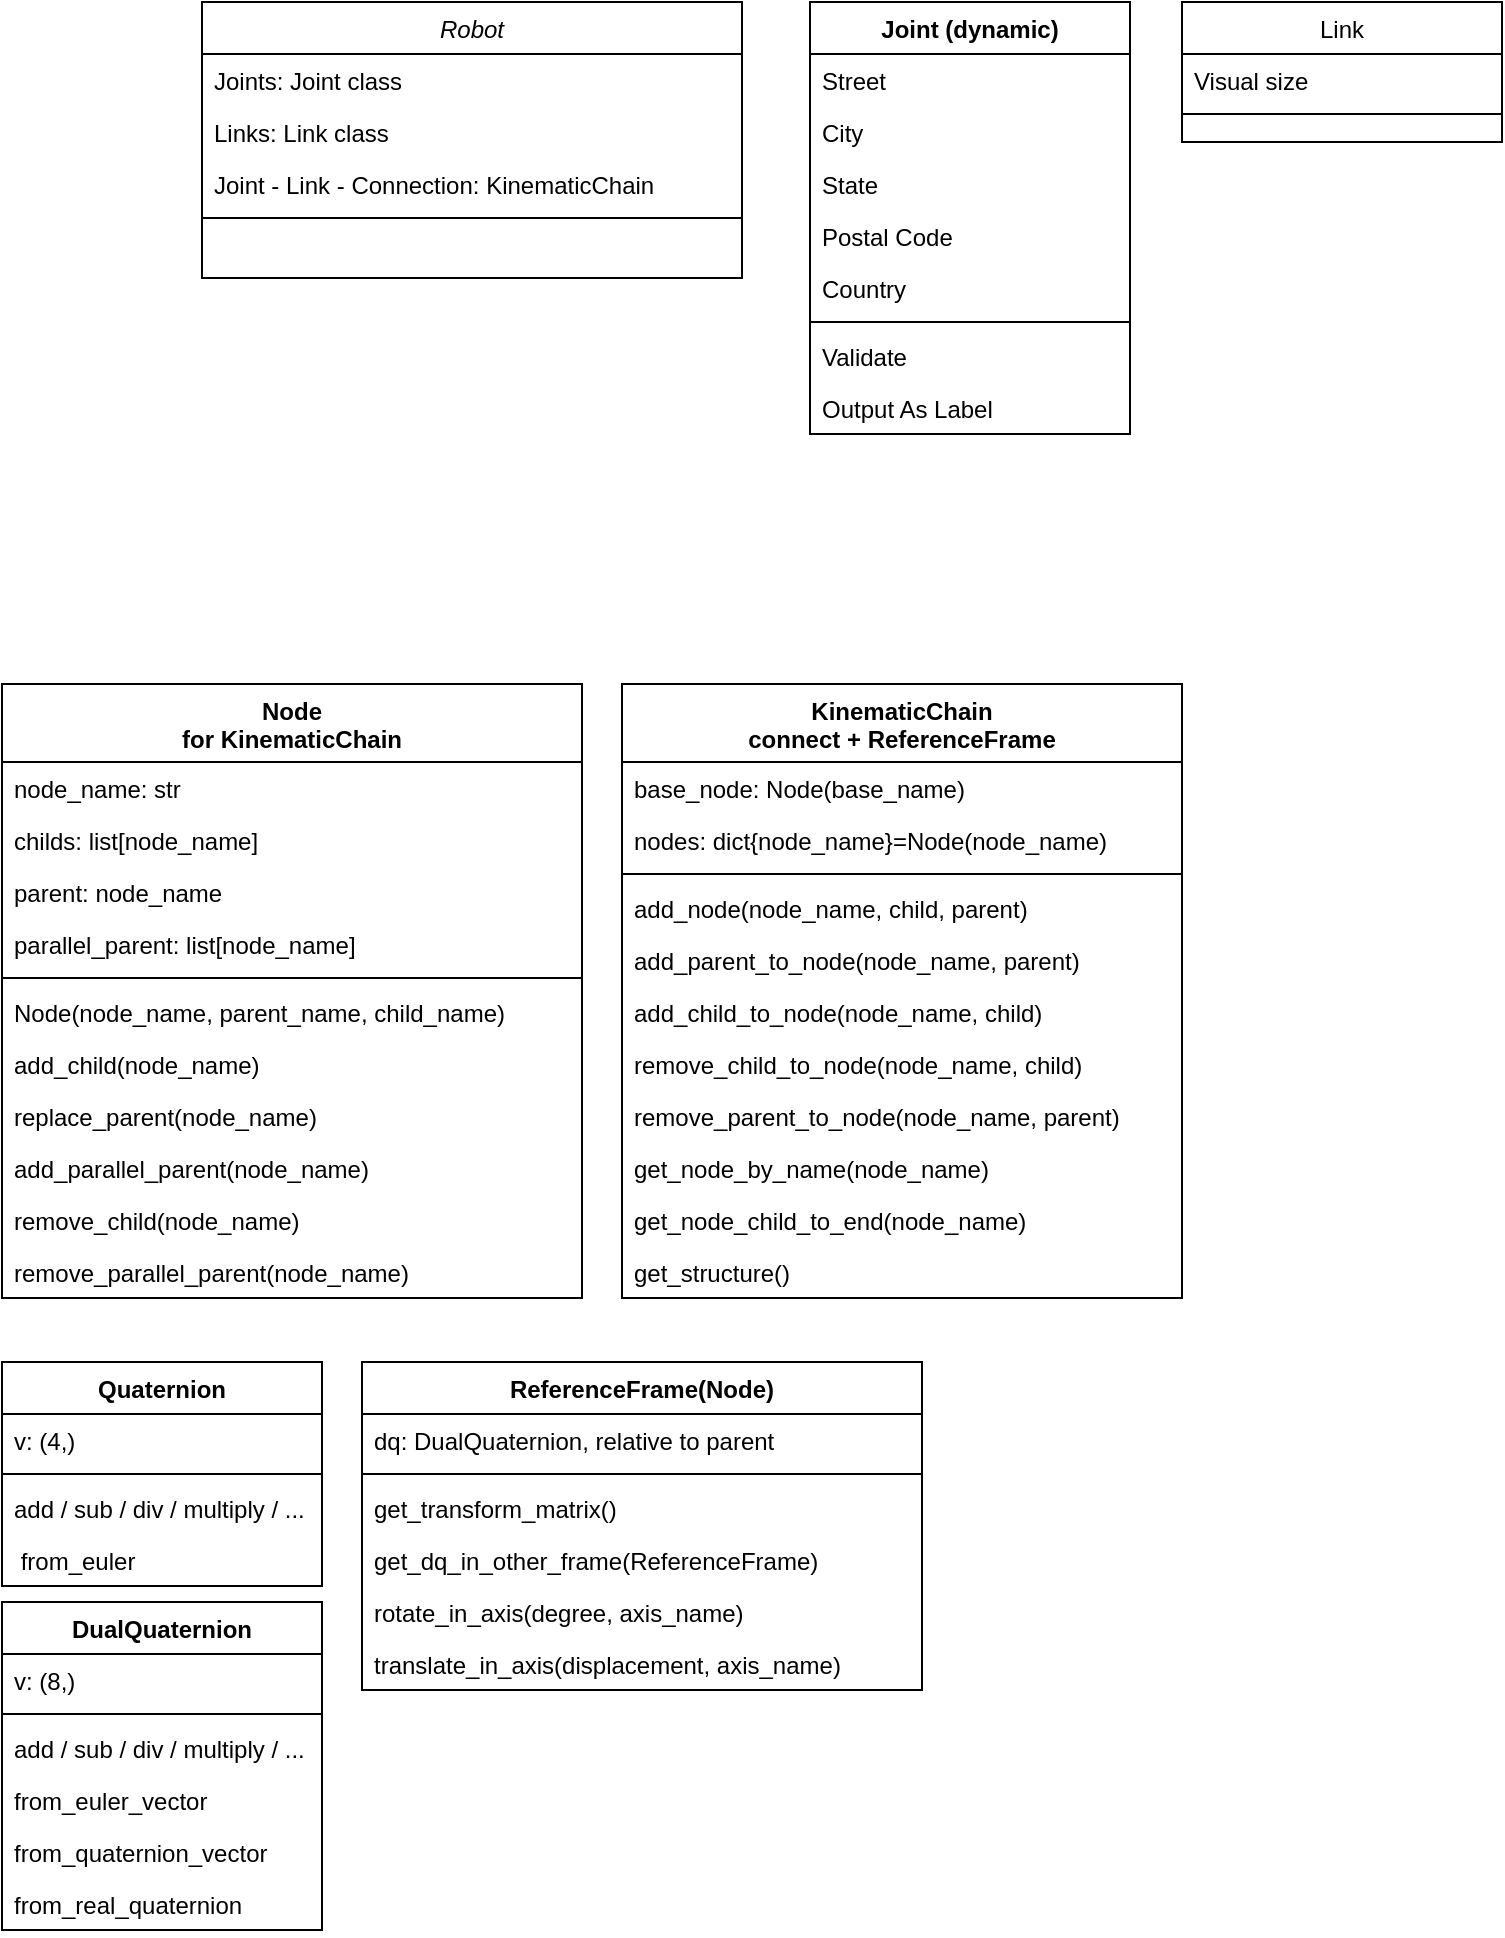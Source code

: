 <mxfile version="22.0.2" type="device">
  <diagram id="C5RBs43oDa-KdzZeNtuy" name="Page-1">
    <mxGraphModel dx="775" dy="431" grid="1" gridSize="10" guides="1" tooltips="1" connect="1" arrows="1" fold="1" page="1" pageScale="1" pageWidth="827" pageHeight="1169" math="0" shadow="0">
      <root>
        <mxCell id="WIyWlLk6GJQsqaUBKTNV-0" />
        <mxCell id="WIyWlLk6GJQsqaUBKTNV-1" parent="WIyWlLk6GJQsqaUBKTNV-0" />
        <mxCell id="zkfFHV4jXpPFQw0GAbJ--0" value="Robot" style="swimlane;fontStyle=2;align=center;verticalAlign=top;childLayout=stackLayout;horizontal=1;startSize=26;horizontalStack=0;resizeParent=1;resizeLast=0;collapsible=1;marginBottom=0;rounded=0;shadow=0;strokeWidth=1;" parent="WIyWlLk6GJQsqaUBKTNV-1" vertex="1">
          <mxGeometry x="110" y="120" width="270" height="138" as="geometry">
            <mxRectangle x="230" y="140" width="160" height="26" as="alternateBounds" />
          </mxGeometry>
        </mxCell>
        <mxCell id="zkfFHV4jXpPFQw0GAbJ--1" value="Joints: Joint class" style="text;align=left;verticalAlign=top;spacingLeft=4;spacingRight=4;overflow=hidden;rotatable=0;points=[[0,0.5],[1,0.5]];portConstraint=eastwest;" parent="zkfFHV4jXpPFQw0GAbJ--0" vertex="1">
          <mxGeometry y="26" width="270" height="26" as="geometry" />
        </mxCell>
        <mxCell id="zkfFHV4jXpPFQw0GAbJ--2" value="Links: Link class" style="text;align=left;verticalAlign=top;spacingLeft=4;spacingRight=4;overflow=hidden;rotatable=0;points=[[0,0.5],[1,0.5]];portConstraint=eastwest;rounded=0;shadow=0;html=0;" parent="zkfFHV4jXpPFQw0GAbJ--0" vertex="1">
          <mxGeometry y="52" width="270" height="26" as="geometry" />
        </mxCell>
        <mxCell id="zkfFHV4jXpPFQw0GAbJ--3" value="Joint - Link - Connection: KinematicChain" style="text;align=left;verticalAlign=top;spacingLeft=4;spacingRight=4;overflow=hidden;rotatable=0;points=[[0,0.5],[1,0.5]];portConstraint=eastwest;rounded=0;shadow=0;html=0;" parent="zkfFHV4jXpPFQw0GAbJ--0" vertex="1">
          <mxGeometry y="78" width="270" height="26" as="geometry" />
        </mxCell>
        <mxCell id="zkfFHV4jXpPFQw0GAbJ--4" value="" style="line;html=1;strokeWidth=1;align=left;verticalAlign=middle;spacingTop=-1;spacingLeft=3;spacingRight=3;rotatable=0;labelPosition=right;points=[];portConstraint=eastwest;" parent="zkfFHV4jXpPFQw0GAbJ--0" vertex="1">
          <mxGeometry y="104" width="270" height="8" as="geometry" />
        </mxCell>
        <mxCell id="zkfFHV4jXpPFQw0GAbJ--6" value="KinematicChain &#xa;connect + ReferenceFrame" style="swimlane;fontStyle=1;align=center;verticalAlign=top;childLayout=stackLayout;horizontal=1;startSize=39;horizontalStack=0;resizeParent=1;resizeLast=0;collapsible=1;marginBottom=0;rounded=0;shadow=0;strokeWidth=1;" parent="WIyWlLk6GJQsqaUBKTNV-1" vertex="1">
          <mxGeometry x="320" y="461" width="280" height="307" as="geometry">
            <mxRectangle x="130" y="380" width="160" height="26" as="alternateBounds" />
          </mxGeometry>
        </mxCell>
        <mxCell id="zkfFHV4jXpPFQw0GAbJ--7" value="base_node: Node(base_name)" style="text;align=left;verticalAlign=top;spacingLeft=4;spacingRight=4;overflow=hidden;rotatable=0;points=[[0,0.5],[1,0.5]];portConstraint=eastwest;" parent="zkfFHV4jXpPFQw0GAbJ--6" vertex="1">
          <mxGeometry y="39" width="280" height="26" as="geometry" />
        </mxCell>
        <mxCell id="zkfFHV4jXpPFQw0GAbJ--8" value="nodes: dict{node_name}=Node(node_name)" style="text;align=left;verticalAlign=top;spacingLeft=4;spacingRight=4;overflow=hidden;rotatable=0;points=[[0,0.5],[1,0.5]];portConstraint=eastwest;rounded=0;shadow=0;html=0;" parent="zkfFHV4jXpPFQw0GAbJ--6" vertex="1">
          <mxGeometry y="65" width="280" height="26" as="geometry" />
        </mxCell>
        <mxCell id="zkfFHV4jXpPFQw0GAbJ--9" value="" style="line;html=1;strokeWidth=1;align=left;verticalAlign=middle;spacingTop=-1;spacingLeft=3;spacingRight=3;rotatable=0;labelPosition=right;points=[];portConstraint=eastwest;" parent="zkfFHV4jXpPFQw0GAbJ--6" vertex="1">
          <mxGeometry y="91" width="280" height="8" as="geometry" />
        </mxCell>
        <mxCell id="zkfFHV4jXpPFQw0GAbJ--11" value="add_node(node_name, child, parent)" style="text;align=left;verticalAlign=top;spacingLeft=4;spacingRight=4;overflow=hidden;rotatable=0;points=[[0,0.5],[1,0.5]];portConstraint=eastwest;" parent="zkfFHV4jXpPFQw0GAbJ--6" vertex="1">
          <mxGeometry y="99" width="280" height="26" as="geometry" />
        </mxCell>
        <mxCell id="kgcK4YC0_-Ym5xbHIQzW-13" value="add_parent_to_node(node_name, parent)" style="text;align=left;verticalAlign=top;spacingLeft=4;spacingRight=4;overflow=hidden;rotatable=0;points=[[0,0.5],[1,0.5]];portConstraint=eastwest;" vertex="1" parent="zkfFHV4jXpPFQw0GAbJ--6">
          <mxGeometry y="125" width="280" height="26" as="geometry" />
        </mxCell>
        <mxCell id="kgcK4YC0_-Ym5xbHIQzW-14" value="add_child_to_node(node_name, child)" style="text;align=left;verticalAlign=top;spacingLeft=4;spacingRight=4;overflow=hidden;rotatable=0;points=[[0,0.5],[1,0.5]];portConstraint=eastwest;" vertex="1" parent="zkfFHV4jXpPFQw0GAbJ--6">
          <mxGeometry y="151" width="280" height="26" as="geometry" />
        </mxCell>
        <mxCell id="kgcK4YC0_-Ym5xbHIQzW-18" value="remove_child_to_node(node_name, child)" style="text;align=left;verticalAlign=top;spacingLeft=4;spacingRight=4;overflow=hidden;rotatable=0;points=[[0,0.5],[1,0.5]];portConstraint=eastwest;" vertex="1" parent="zkfFHV4jXpPFQw0GAbJ--6">
          <mxGeometry y="177" width="280" height="26" as="geometry" />
        </mxCell>
        <mxCell id="kgcK4YC0_-Ym5xbHIQzW-19" value="remove_parent_to_node(node_name, parent)" style="text;align=left;verticalAlign=top;spacingLeft=4;spacingRight=4;overflow=hidden;rotatable=0;points=[[0,0.5],[1,0.5]];portConstraint=eastwest;" vertex="1" parent="zkfFHV4jXpPFQw0GAbJ--6">
          <mxGeometry y="203" width="280" height="26" as="geometry" />
        </mxCell>
        <mxCell id="kgcK4YC0_-Ym5xbHIQzW-16" value="get_node_by_name(node_name)" style="text;align=left;verticalAlign=top;spacingLeft=4;spacingRight=4;overflow=hidden;rotatable=0;points=[[0,0.5],[1,0.5]];portConstraint=eastwest;" vertex="1" parent="zkfFHV4jXpPFQw0GAbJ--6">
          <mxGeometry y="229" width="280" height="26" as="geometry" />
        </mxCell>
        <mxCell id="kgcK4YC0_-Ym5xbHIQzW-17" value="get_node_child_to_end(node_name)" style="text;align=left;verticalAlign=top;spacingLeft=4;spacingRight=4;overflow=hidden;rotatable=0;points=[[0,0.5],[1,0.5]];portConstraint=eastwest;" vertex="1" parent="zkfFHV4jXpPFQw0GAbJ--6">
          <mxGeometry y="255" width="280" height="26" as="geometry" />
        </mxCell>
        <mxCell id="kgcK4YC0_-Ym5xbHIQzW-20" value="get_structure()" style="text;align=left;verticalAlign=top;spacingLeft=4;spacingRight=4;overflow=hidden;rotatable=0;points=[[0,0.5],[1,0.5]];portConstraint=eastwest;" vertex="1" parent="zkfFHV4jXpPFQw0GAbJ--6">
          <mxGeometry y="281" width="280" height="26" as="geometry" />
        </mxCell>
        <mxCell id="zkfFHV4jXpPFQw0GAbJ--13" value="Link" style="swimlane;fontStyle=0;align=center;verticalAlign=top;childLayout=stackLayout;horizontal=1;startSize=26;horizontalStack=0;resizeParent=1;resizeLast=0;collapsible=1;marginBottom=0;rounded=0;shadow=0;strokeWidth=1;" parent="WIyWlLk6GJQsqaUBKTNV-1" vertex="1">
          <mxGeometry x="600" y="120" width="160" height="70" as="geometry">
            <mxRectangle x="340" y="380" width="170" height="26" as="alternateBounds" />
          </mxGeometry>
        </mxCell>
        <mxCell id="zkfFHV4jXpPFQw0GAbJ--14" value="Visual size" style="text;align=left;verticalAlign=top;spacingLeft=4;spacingRight=4;overflow=hidden;rotatable=0;points=[[0,0.5],[1,0.5]];portConstraint=eastwest;" parent="zkfFHV4jXpPFQw0GAbJ--13" vertex="1">
          <mxGeometry y="26" width="160" height="26" as="geometry" />
        </mxCell>
        <mxCell id="zkfFHV4jXpPFQw0GAbJ--15" value="" style="line;html=1;strokeWidth=1;align=left;verticalAlign=middle;spacingTop=-1;spacingLeft=3;spacingRight=3;rotatable=0;labelPosition=right;points=[];portConstraint=eastwest;" parent="zkfFHV4jXpPFQw0GAbJ--13" vertex="1">
          <mxGeometry y="52" width="160" height="8" as="geometry" />
        </mxCell>
        <mxCell id="zkfFHV4jXpPFQw0GAbJ--17" value="Joint (dynamic)" style="swimlane;fontStyle=1;align=center;verticalAlign=top;childLayout=stackLayout;horizontal=1;startSize=26;horizontalStack=0;resizeParent=1;resizeLast=0;collapsible=1;marginBottom=0;rounded=0;shadow=0;strokeWidth=1;" parent="WIyWlLk6GJQsqaUBKTNV-1" vertex="1">
          <mxGeometry x="414" y="120" width="160" height="216" as="geometry">
            <mxRectangle x="550" y="140" width="160" height="26" as="alternateBounds" />
          </mxGeometry>
        </mxCell>
        <mxCell id="zkfFHV4jXpPFQw0GAbJ--18" value="Street" style="text;align=left;verticalAlign=top;spacingLeft=4;spacingRight=4;overflow=hidden;rotatable=0;points=[[0,0.5],[1,0.5]];portConstraint=eastwest;" parent="zkfFHV4jXpPFQw0GAbJ--17" vertex="1">
          <mxGeometry y="26" width="160" height="26" as="geometry" />
        </mxCell>
        <mxCell id="zkfFHV4jXpPFQw0GAbJ--19" value="City" style="text;align=left;verticalAlign=top;spacingLeft=4;spacingRight=4;overflow=hidden;rotatable=0;points=[[0,0.5],[1,0.5]];portConstraint=eastwest;rounded=0;shadow=0;html=0;" parent="zkfFHV4jXpPFQw0GAbJ--17" vertex="1">
          <mxGeometry y="52" width="160" height="26" as="geometry" />
        </mxCell>
        <mxCell id="zkfFHV4jXpPFQw0GAbJ--20" value="State" style="text;align=left;verticalAlign=top;spacingLeft=4;spacingRight=4;overflow=hidden;rotatable=0;points=[[0,0.5],[1,0.5]];portConstraint=eastwest;rounded=0;shadow=0;html=0;" parent="zkfFHV4jXpPFQw0GAbJ--17" vertex="1">
          <mxGeometry y="78" width="160" height="26" as="geometry" />
        </mxCell>
        <mxCell id="zkfFHV4jXpPFQw0GAbJ--21" value="Postal Code" style="text;align=left;verticalAlign=top;spacingLeft=4;spacingRight=4;overflow=hidden;rotatable=0;points=[[0,0.5],[1,0.5]];portConstraint=eastwest;rounded=0;shadow=0;html=0;" parent="zkfFHV4jXpPFQw0GAbJ--17" vertex="1">
          <mxGeometry y="104" width="160" height="26" as="geometry" />
        </mxCell>
        <mxCell id="zkfFHV4jXpPFQw0GAbJ--22" value="Country" style="text;align=left;verticalAlign=top;spacingLeft=4;spacingRight=4;overflow=hidden;rotatable=0;points=[[0,0.5],[1,0.5]];portConstraint=eastwest;rounded=0;shadow=0;html=0;" parent="zkfFHV4jXpPFQw0GAbJ--17" vertex="1">
          <mxGeometry y="130" width="160" height="26" as="geometry" />
        </mxCell>
        <mxCell id="zkfFHV4jXpPFQw0GAbJ--23" value="" style="line;html=1;strokeWidth=1;align=left;verticalAlign=middle;spacingTop=-1;spacingLeft=3;spacingRight=3;rotatable=0;labelPosition=right;points=[];portConstraint=eastwest;" parent="zkfFHV4jXpPFQw0GAbJ--17" vertex="1">
          <mxGeometry y="156" width="160" height="8" as="geometry" />
        </mxCell>
        <mxCell id="zkfFHV4jXpPFQw0GAbJ--24" value="Validate" style="text;align=left;verticalAlign=top;spacingLeft=4;spacingRight=4;overflow=hidden;rotatable=0;points=[[0,0.5],[1,0.5]];portConstraint=eastwest;" parent="zkfFHV4jXpPFQw0GAbJ--17" vertex="1">
          <mxGeometry y="164" width="160" height="26" as="geometry" />
        </mxCell>
        <mxCell id="zkfFHV4jXpPFQw0GAbJ--25" value="Output As Label" style="text;align=left;verticalAlign=top;spacingLeft=4;spacingRight=4;overflow=hidden;rotatable=0;points=[[0,0.5],[1,0.5]];portConstraint=eastwest;" parent="zkfFHV4jXpPFQw0GAbJ--17" vertex="1">
          <mxGeometry y="190" width="160" height="26" as="geometry" />
        </mxCell>
        <mxCell id="kgcK4YC0_-Ym5xbHIQzW-0" value="Node &#xa;for KinematicChain" style="swimlane;fontStyle=1;align=center;verticalAlign=top;childLayout=stackLayout;horizontal=1;startSize=39;horizontalStack=0;resizeParent=1;resizeLast=0;collapsible=1;marginBottom=0;rounded=0;shadow=0;strokeWidth=1;" vertex="1" parent="WIyWlLk6GJQsqaUBKTNV-1">
          <mxGeometry x="10" y="461" width="290" height="307" as="geometry">
            <mxRectangle x="130" y="380" width="160" height="26" as="alternateBounds" />
          </mxGeometry>
        </mxCell>
        <mxCell id="kgcK4YC0_-Ym5xbHIQzW-1" value="node_name: str" style="text;align=left;verticalAlign=top;spacingLeft=4;spacingRight=4;overflow=hidden;rotatable=0;points=[[0,0.5],[1,0.5]];portConstraint=eastwest;" vertex="1" parent="kgcK4YC0_-Ym5xbHIQzW-0">
          <mxGeometry y="39" width="290" height="26" as="geometry" />
        </mxCell>
        <mxCell id="kgcK4YC0_-Ym5xbHIQzW-2" value="childs: list[node_name]" style="text;align=left;verticalAlign=top;spacingLeft=4;spacingRight=4;overflow=hidden;rotatable=0;points=[[0,0.5],[1,0.5]];portConstraint=eastwest;rounded=0;shadow=0;html=0;" vertex="1" parent="kgcK4YC0_-Ym5xbHIQzW-0">
          <mxGeometry y="65" width="290" height="26" as="geometry" />
        </mxCell>
        <mxCell id="kgcK4YC0_-Ym5xbHIQzW-7" value="parent: node_name" style="text;align=left;verticalAlign=top;spacingLeft=4;spacingRight=4;overflow=hidden;rotatable=0;points=[[0,0.5],[1,0.5]];portConstraint=eastwest;rounded=0;shadow=0;html=0;" vertex="1" parent="kgcK4YC0_-Ym5xbHIQzW-0">
          <mxGeometry y="91" width="290" height="26" as="geometry" />
        </mxCell>
        <mxCell id="kgcK4YC0_-Ym5xbHIQzW-44" value="parallel_parent: list[node_name]" style="text;align=left;verticalAlign=top;spacingLeft=4;spacingRight=4;overflow=hidden;rotatable=0;points=[[0,0.5],[1,0.5]];portConstraint=eastwest;rounded=0;shadow=0;html=0;" vertex="1" parent="kgcK4YC0_-Ym5xbHIQzW-0">
          <mxGeometry y="117" width="290" height="26" as="geometry" />
        </mxCell>
        <mxCell id="kgcK4YC0_-Ym5xbHIQzW-3" value="" style="line;html=1;strokeWidth=1;align=left;verticalAlign=middle;spacingTop=-1;spacingLeft=3;spacingRight=3;rotatable=0;labelPosition=right;points=[];portConstraint=eastwest;" vertex="1" parent="kgcK4YC0_-Ym5xbHIQzW-0">
          <mxGeometry y="143" width="290" height="8" as="geometry" />
        </mxCell>
        <mxCell id="kgcK4YC0_-Ym5xbHIQzW-8" value="Node(node_name, parent_name, child_name)" style="text;align=left;verticalAlign=top;spacingLeft=4;spacingRight=4;overflow=hidden;rotatable=0;points=[[0,0.5],[1,0.5]];portConstraint=eastwest;rounded=0;shadow=0;html=0;" vertex="1" parent="kgcK4YC0_-Ym5xbHIQzW-0">
          <mxGeometry y="151" width="290" height="26" as="geometry" />
        </mxCell>
        <mxCell id="kgcK4YC0_-Ym5xbHIQzW-9" value="add_child(node_name)" style="text;align=left;verticalAlign=top;spacingLeft=4;spacingRight=4;overflow=hidden;rotatable=0;points=[[0,0.5],[1,0.5]];portConstraint=eastwest;rounded=0;shadow=0;html=0;" vertex="1" parent="kgcK4YC0_-Ym5xbHIQzW-0">
          <mxGeometry y="177" width="290" height="26" as="geometry" />
        </mxCell>
        <mxCell id="kgcK4YC0_-Ym5xbHIQzW-10" value="replace_parent(node_name)" style="text;align=left;verticalAlign=top;spacingLeft=4;spacingRight=4;overflow=hidden;rotatable=0;points=[[0,0.5],[1,0.5]];portConstraint=eastwest;rounded=0;shadow=0;html=0;" vertex="1" parent="kgcK4YC0_-Ym5xbHIQzW-0">
          <mxGeometry y="203" width="290" height="26" as="geometry" />
        </mxCell>
        <mxCell id="kgcK4YC0_-Ym5xbHIQzW-45" value="add_parallel_parent(node_name)" style="text;align=left;verticalAlign=top;spacingLeft=4;spacingRight=4;overflow=hidden;rotatable=0;points=[[0,0.5],[1,0.5]];portConstraint=eastwest;rounded=0;shadow=0;html=0;" vertex="1" parent="kgcK4YC0_-Ym5xbHIQzW-0">
          <mxGeometry y="229" width="290" height="26" as="geometry" />
        </mxCell>
        <mxCell id="kgcK4YC0_-Ym5xbHIQzW-11" value="remove_child(node_name)" style="text;align=left;verticalAlign=top;spacingLeft=4;spacingRight=4;overflow=hidden;rotatable=0;points=[[0,0.5],[1,0.5]];portConstraint=eastwest;rounded=0;shadow=0;html=0;" vertex="1" parent="kgcK4YC0_-Ym5xbHIQzW-0">
          <mxGeometry y="255" width="290" height="26" as="geometry" />
        </mxCell>
        <mxCell id="kgcK4YC0_-Ym5xbHIQzW-12" value="remove_parallel_parent(node_name)" style="text;align=left;verticalAlign=top;spacingLeft=4;spacingRight=4;overflow=hidden;rotatable=0;points=[[0,0.5],[1,0.5]];portConstraint=eastwest;rounded=0;shadow=0;html=0;" vertex="1" parent="kgcK4YC0_-Ym5xbHIQzW-0">
          <mxGeometry y="281" width="290" height="26" as="geometry" />
        </mxCell>
        <mxCell id="kgcK4YC0_-Ym5xbHIQzW-24" value="ReferenceFrame(Node)" style="swimlane;fontStyle=1;align=center;verticalAlign=top;childLayout=stackLayout;horizontal=1;startSize=26;horizontalStack=0;resizeParent=1;resizeParentMax=0;resizeLast=0;collapsible=1;marginBottom=0;whiteSpace=wrap;html=1;" vertex="1" parent="WIyWlLk6GJQsqaUBKTNV-1">
          <mxGeometry x="190" y="800" width="280" height="164" as="geometry" />
        </mxCell>
        <mxCell id="kgcK4YC0_-Ym5xbHIQzW-25" value="dq: DualQuaternion, relative to parent" style="text;strokeColor=none;fillColor=none;align=left;verticalAlign=top;spacingLeft=4;spacingRight=4;overflow=hidden;rotatable=0;points=[[0,0.5],[1,0.5]];portConstraint=eastwest;whiteSpace=wrap;html=1;" vertex="1" parent="kgcK4YC0_-Ym5xbHIQzW-24">
          <mxGeometry y="26" width="280" height="26" as="geometry" />
        </mxCell>
        <mxCell id="kgcK4YC0_-Ym5xbHIQzW-26" value="" style="line;strokeWidth=1;fillColor=none;align=left;verticalAlign=middle;spacingTop=-1;spacingLeft=3;spacingRight=3;rotatable=0;labelPosition=right;points=[];portConstraint=eastwest;strokeColor=inherit;" vertex="1" parent="kgcK4YC0_-Ym5xbHIQzW-24">
          <mxGeometry y="52" width="280" height="8" as="geometry" />
        </mxCell>
        <mxCell id="kgcK4YC0_-Ym5xbHIQzW-40" value="get_transform_matrix()" style="text;strokeColor=none;fillColor=none;align=left;verticalAlign=top;spacingLeft=4;spacingRight=4;overflow=hidden;rotatable=0;points=[[0,0.5],[1,0.5]];portConstraint=eastwest;whiteSpace=wrap;html=1;" vertex="1" parent="kgcK4YC0_-Ym5xbHIQzW-24">
          <mxGeometry y="60" width="280" height="26" as="geometry" />
        </mxCell>
        <mxCell id="kgcK4YC0_-Ym5xbHIQzW-41" value="get_dq_in_other_frame(ReferenceFrame)" style="text;strokeColor=none;fillColor=none;align=left;verticalAlign=top;spacingLeft=4;spacingRight=4;overflow=hidden;rotatable=0;points=[[0,0.5],[1,0.5]];portConstraint=eastwest;whiteSpace=wrap;html=1;" vertex="1" parent="kgcK4YC0_-Ym5xbHIQzW-24">
          <mxGeometry y="86" width="280" height="26" as="geometry" />
        </mxCell>
        <mxCell id="kgcK4YC0_-Ym5xbHIQzW-42" value="rotate_in_axis(degree, axis_name)" style="text;strokeColor=none;fillColor=none;align=left;verticalAlign=top;spacingLeft=4;spacingRight=4;overflow=hidden;rotatable=0;points=[[0,0.5],[1,0.5]];portConstraint=eastwest;whiteSpace=wrap;html=1;" vertex="1" parent="kgcK4YC0_-Ym5xbHIQzW-24">
          <mxGeometry y="112" width="280" height="26" as="geometry" />
        </mxCell>
        <mxCell id="kgcK4YC0_-Ym5xbHIQzW-43" value="translate_in_axis(displacement, axis_name)" style="text;strokeColor=none;fillColor=none;align=left;verticalAlign=top;spacingLeft=4;spacingRight=4;overflow=hidden;rotatable=0;points=[[0,0.5],[1,0.5]];portConstraint=eastwest;whiteSpace=wrap;html=1;" vertex="1" parent="kgcK4YC0_-Ym5xbHIQzW-24">
          <mxGeometry y="138" width="280" height="26" as="geometry" />
        </mxCell>
        <mxCell id="kgcK4YC0_-Ym5xbHIQzW-28" value="DualQuaternion" style="swimlane;fontStyle=1;align=center;verticalAlign=top;childLayout=stackLayout;horizontal=1;startSize=26;horizontalStack=0;resizeParent=1;resizeParentMax=0;resizeLast=0;collapsible=1;marginBottom=0;whiteSpace=wrap;html=1;" vertex="1" parent="WIyWlLk6GJQsqaUBKTNV-1">
          <mxGeometry x="10" y="920" width="160" height="164" as="geometry" />
        </mxCell>
        <mxCell id="kgcK4YC0_-Ym5xbHIQzW-29" value="v: (8,)" style="text;strokeColor=none;fillColor=none;align=left;verticalAlign=top;spacingLeft=4;spacingRight=4;overflow=hidden;rotatable=0;points=[[0,0.5],[1,0.5]];portConstraint=eastwest;whiteSpace=wrap;html=1;" vertex="1" parent="kgcK4YC0_-Ym5xbHIQzW-28">
          <mxGeometry y="26" width="160" height="26" as="geometry" />
        </mxCell>
        <mxCell id="kgcK4YC0_-Ym5xbHIQzW-30" value="" style="line;strokeWidth=1;fillColor=none;align=left;verticalAlign=middle;spacingTop=-1;spacingLeft=3;spacingRight=3;rotatable=0;labelPosition=right;points=[];portConstraint=eastwest;strokeColor=inherit;" vertex="1" parent="kgcK4YC0_-Ym5xbHIQzW-28">
          <mxGeometry y="52" width="160" height="8" as="geometry" />
        </mxCell>
        <mxCell id="kgcK4YC0_-Ym5xbHIQzW-31" value="add / sub / div / multiply / ..." style="text;strokeColor=none;fillColor=none;align=left;verticalAlign=top;spacingLeft=4;spacingRight=4;overflow=hidden;rotatable=0;points=[[0,0.5],[1,0.5]];portConstraint=eastwest;whiteSpace=wrap;html=1;" vertex="1" parent="kgcK4YC0_-Ym5xbHIQzW-28">
          <mxGeometry y="60" width="160" height="26" as="geometry" />
        </mxCell>
        <mxCell id="kgcK4YC0_-Ym5xbHIQzW-37" value="from_euler_vector" style="text;strokeColor=none;fillColor=none;align=left;verticalAlign=top;spacingLeft=4;spacingRight=4;overflow=hidden;rotatable=0;points=[[0,0.5],[1,0.5]];portConstraint=eastwest;whiteSpace=wrap;html=1;" vertex="1" parent="kgcK4YC0_-Ym5xbHIQzW-28">
          <mxGeometry y="86" width="160" height="26" as="geometry" />
        </mxCell>
        <mxCell id="kgcK4YC0_-Ym5xbHIQzW-38" value="from_quaternion_vector" style="text;strokeColor=none;fillColor=none;align=left;verticalAlign=top;spacingLeft=4;spacingRight=4;overflow=hidden;rotatable=0;points=[[0,0.5],[1,0.5]];portConstraint=eastwest;whiteSpace=wrap;html=1;" vertex="1" parent="kgcK4YC0_-Ym5xbHIQzW-28">
          <mxGeometry y="112" width="160" height="26" as="geometry" />
        </mxCell>
        <mxCell id="kgcK4YC0_-Ym5xbHIQzW-39" value="from_real_quaternion" style="text;strokeColor=none;fillColor=none;align=left;verticalAlign=top;spacingLeft=4;spacingRight=4;overflow=hidden;rotatable=0;points=[[0,0.5],[1,0.5]];portConstraint=eastwest;whiteSpace=wrap;html=1;" vertex="1" parent="kgcK4YC0_-Ym5xbHIQzW-28">
          <mxGeometry y="138" width="160" height="26" as="geometry" />
        </mxCell>
        <mxCell id="kgcK4YC0_-Ym5xbHIQzW-32" value="Quaternion" style="swimlane;fontStyle=1;align=center;verticalAlign=top;childLayout=stackLayout;horizontal=1;startSize=26;horizontalStack=0;resizeParent=1;resizeParentMax=0;resizeLast=0;collapsible=1;marginBottom=0;whiteSpace=wrap;html=1;" vertex="1" parent="WIyWlLk6GJQsqaUBKTNV-1">
          <mxGeometry x="10" y="800" width="160" height="112" as="geometry" />
        </mxCell>
        <mxCell id="kgcK4YC0_-Ym5xbHIQzW-33" value="v: (4,)" style="text;strokeColor=none;fillColor=none;align=left;verticalAlign=top;spacingLeft=4;spacingRight=4;overflow=hidden;rotatable=0;points=[[0,0.5],[1,0.5]];portConstraint=eastwest;whiteSpace=wrap;html=1;" vertex="1" parent="kgcK4YC0_-Ym5xbHIQzW-32">
          <mxGeometry y="26" width="160" height="26" as="geometry" />
        </mxCell>
        <mxCell id="kgcK4YC0_-Ym5xbHIQzW-34" value="" style="line;strokeWidth=1;fillColor=none;align=left;verticalAlign=middle;spacingTop=-1;spacingLeft=3;spacingRight=3;rotatable=0;labelPosition=right;points=[];portConstraint=eastwest;strokeColor=inherit;" vertex="1" parent="kgcK4YC0_-Ym5xbHIQzW-32">
          <mxGeometry y="52" width="160" height="8" as="geometry" />
        </mxCell>
        <mxCell id="kgcK4YC0_-Ym5xbHIQzW-35" value="add / sub / div / multiply / ..." style="text;strokeColor=none;fillColor=none;align=left;verticalAlign=top;spacingLeft=4;spacingRight=4;overflow=hidden;rotatable=0;points=[[0,0.5],[1,0.5]];portConstraint=eastwest;whiteSpace=wrap;html=1;" vertex="1" parent="kgcK4YC0_-Ym5xbHIQzW-32">
          <mxGeometry y="60" width="160" height="26" as="geometry" />
        </mxCell>
        <mxCell id="kgcK4YC0_-Ym5xbHIQzW-36" value="&amp;nbsp;from_euler" style="text;strokeColor=none;fillColor=none;align=left;verticalAlign=top;spacingLeft=4;spacingRight=4;overflow=hidden;rotatable=0;points=[[0,0.5],[1,0.5]];portConstraint=eastwest;whiteSpace=wrap;html=1;" vertex="1" parent="kgcK4YC0_-Ym5xbHIQzW-32">
          <mxGeometry y="86" width="160" height="26" as="geometry" />
        </mxCell>
      </root>
    </mxGraphModel>
  </diagram>
</mxfile>

